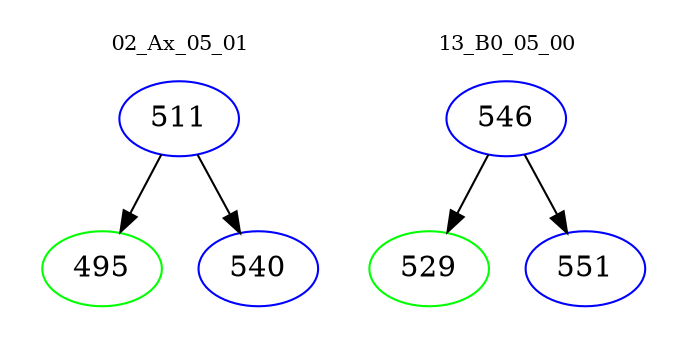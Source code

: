 digraph{
subgraph cluster_0 {
color = white
label = "02_Ax_05_01";
fontsize=10;
T0_511 [label="511", color="blue"]
T0_511 -> T0_495 [color="black"]
T0_495 [label="495", color="green"]
T0_511 -> T0_540 [color="black"]
T0_540 [label="540", color="blue"]
}
subgraph cluster_1 {
color = white
label = "13_B0_05_00";
fontsize=10;
T1_546 [label="546", color="blue"]
T1_546 -> T1_529 [color="black"]
T1_529 [label="529", color="green"]
T1_546 -> T1_551 [color="black"]
T1_551 [label="551", color="blue"]
}
}
